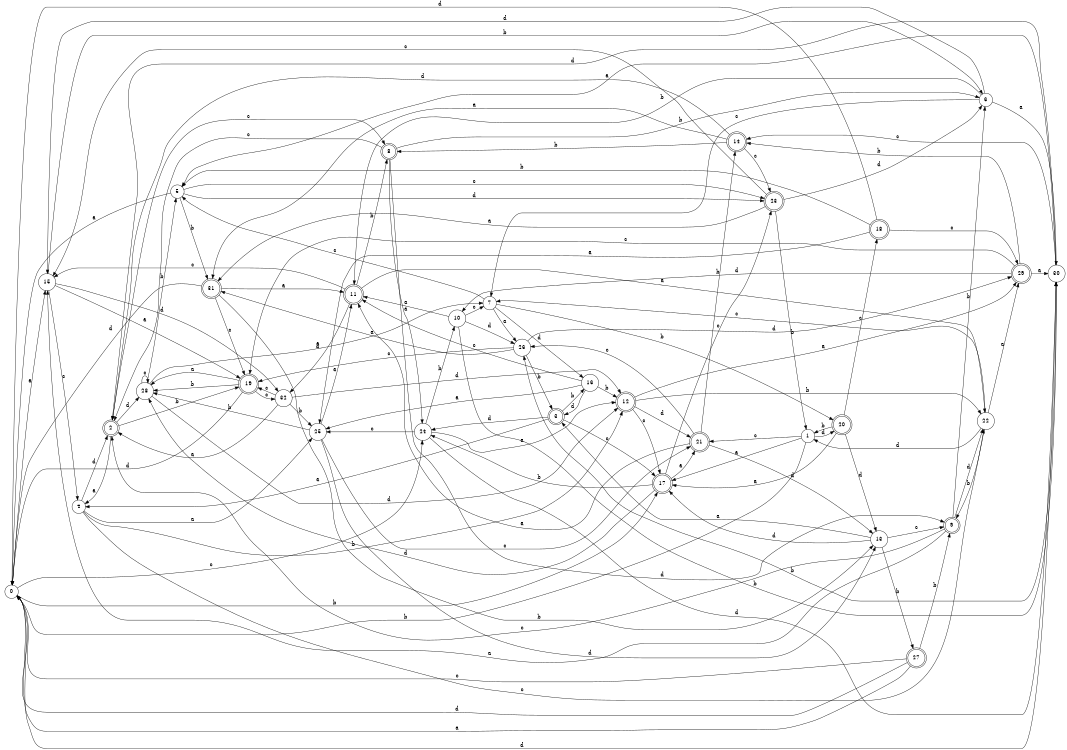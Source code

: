digraph n27_3 {
__start0 [label="" shape="none"];

rankdir=LR;
size="8,5";

s0 [style="filled", color="black", fillcolor="white" shape="circle", label="0"];
s1 [style="filled", color="black", fillcolor="white" shape="circle", label="1"];
s2 [style="rounded,filled", color="black", fillcolor="white" shape="doublecircle", label="2"];
s3 [style="rounded,filled", color="black", fillcolor="white" shape="doublecircle", label="3"];
s4 [style="filled", color="black", fillcolor="white" shape="circle", label="4"];
s5 [style="filled", color="black", fillcolor="white" shape="circle", label="5"];
s6 [style="filled", color="black", fillcolor="white" shape="circle", label="6"];
s7 [style="filled", color="black", fillcolor="white" shape="circle", label="7"];
s8 [style="rounded,filled", color="black", fillcolor="white" shape="doublecircle", label="8"];
s9 [style="rounded,filled", color="black", fillcolor="white" shape="doublecircle", label="9"];
s10 [style="filled", color="black", fillcolor="white" shape="circle", label="10"];
s11 [style="rounded,filled", color="black", fillcolor="white" shape="doublecircle", label="11"];
s12 [style="rounded,filled", color="black", fillcolor="white" shape="doublecircle", label="12"];
s13 [style="filled", color="black", fillcolor="white" shape="circle", label="13"];
s14 [style="rounded,filled", color="black", fillcolor="white" shape="doublecircle", label="14"];
s15 [style="filled", color="black", fillcolor="white" shape="circle", label="15"];
s16 [style="filled", color="black", fillcolor="white" shape="circle", label="16"];
s17 [style="rounded,filled", color="black", fillcolor="white" shape="doublecircle", label="17"];
s18 [style="rounded,filled", color="black", fillcolor="white" shape="doublecircle", label="18"];
s19 [style="rounded,filled", color="black", fillcolor="white" shape="doublecircle", label="19"];
s20 [style="rounded,filled", color="black", fillcolor="white" shape="doublecircle", label="20"];
s21 [style="rounded,filled", color="black", fillcolor="white" shape="doublecircle", label="21"];
s22 [style="filled", color="black", fillcolor="white" shape="circle", label="22"];
s23 [style="rounded,filled", color="black", fillcolor="white" shape="doublecircle", label="23"];
s24 [style="filled", color="black", fillcolor="white" shape="circle", label="24"];
s25 [style="filled", color="black", fillcolor="white" shape="circle", label="25"];
s26 [style="filled", color="black", fillcolor="white" shape="circle", label="26"];
s27 [style="rounded,filled", color="black", fillcolor="white" shape="doublecircle", label="27"];
s28 [style="filled", color="black", fillcolor="white" shape="circle", label="28"];
s29 [style="rounded,filled", color="black", fillcolor="white" shape="doublecircle", label="29"];
s30 [style="filled", color="black", fillcolor="white" shape="circle", label="30"];
s31 [style="rounded,filled", color="black", fillcolor="white" shape="doublecircle", label="31"];
s32 [style="filled", color="black", fillcolor="white" shape="circle", label="32"];
s0 -> s15 [label="a"];
s0 -> s17 [label="b"];
s0 -> s24 [label="c"];
s0 -> s30 [label="d"];
s1 -> s17 [label="a"];
s1 -> s0 [label="b"];
s1 -> s21 [label="c"];
s1 -> s20 [label="d"];
s2 -> s4 [label="a"];
s2 -> s19 [label="b"];
s2 -> s8 [label="c"];
s2 -> s28 [label="d"];
s3 -> s4 [label="a"];
s3 -> s16 [label="b"];
s3 -> s17 [label="c"];
s3 -> s24 [label="d"];
s4 -> s25 [label="a"];
s4 -> s12 [label="b"];
s4 -> s22 [label="c"];
s4 -> s2 [label="d"];
s5 -> s0 [label="a"];
s5 -> s31 [label="b"];
s5 -> s23 [label="c"];
s5 -> s23 [label="d"];
s6 -> s30 [label="a"];
s6 -> s11 [label="b"];
s6 -> s7 [label="c"];
s6 -> s15 [label="d"];
s7 -> s26 [label="a"];
s7 -> s20 [label="b"];
s7 -> s5 [label="c"];
s7 -> s16 [label="d"];
s8 -> s24 [label="a"];
s8 -> s6 [label="b"];
s8 -> s2 [label="c"];
s8 -> s9 [label="d"];
s9 -> s15 [label="a"];
s9 -> s6 [label="b"];
s9 -> s2 [label="c"];
s9 -> s22 [label="d"];
s10 -> s11 [label="a"];
s10 -> s30 [label="b"];
s10 -> s7 [label="c"];
s10 -> s26 [label="d"];
s11 -> s22 [label="a"];
s11 -> s8 [label="b"];
s11 -> s15 [label="c"];
s11 -> s32 [label="d"];
s12 -> s29 [label="a"];
s12 -> s22 [label="b"];
s12 -> s17 [label="c"];
s12 -> s21 [label="d"];
s13 -> s3 [label="a"];
s13 -> s27 [label="b"];
s13 -> s9 [label="c"];
s13 -> s17 [label="d"];
s14 -> s31 [label="a"];
s14 -> s8 [label="b"];
s14 -> s23 [label="c"];
s14 -> s2 [label="d"];
s15 -> s19 [label="a"];
s15 -> s6 [label="b"];
s15 -> s4 [label="c"];
s15 -> s32 [label="d"];
s16 -> s25 [label="a"];
s16 -> s12 [label="b"];
s16 -> s11 [label="c"];
s16 -> s3 [label="d"];
s17 -> s21 [label="a"];
s17 -> s24 [label="b"];
s17 -> s23 [label="c"];
s17 -> s28 [label="d"];
s18 -> s25 [label="a"];
s18 -> s5 [label="b"];
s18 -> s29 [label="c"];
s18 -> s0 [label="d"];
s19 -> s28 [label="a"];
s19 -> s28 [label="b"];
s19 -> s32 [label="c"];
s19 -> s0 [label="d"];
s20 -> s17 [label="a"];
s20 -> s1 [label="b"];
s20 -> s18 [label="c"];
s20 -> s13 [label="d"];
s21 -> s11 [label="a"];
s21 -> s14 [label="b"];
s21 -> s26 [label="c"];
s21 -> s13 [label="d"];
s22 -> s29 [label="a"];
s22 -> s9 [label="b"];
s22 -> s7 [label="c"];
s22 -> s1 [label="d"];
s23 -> s31 [label="a"];
s23 -> s1 [label="b"];
s23 -> s15 [label="c"];
s23 -> s6 [label="d"];
s24 -> s12 [label="a"];
s24 -> s10 [label="b"];
s24 -> s25 [label="c"];
s24 -> s30 [label="d"];
s25 -> s11 [label="a"];
s25 -> s28 [label="b"];
s25 -> s21 [label="c"];
s25 -> s13 [label="d"];
s26 -> s31 [label="a"];
s26 -> s3 [label="b"];
s26 -> s19 [label="c"];
s26 -> s29 [label="d"];
s27 -> s0 [label="a"];
s27 -> s9 [label="b"];
s27 -> s0 [label="c"];
s27 -> s0 [label="d"];
s28 -> s7 [label="a"];
s28 -> s5 [label="b"];
s28 -> s28 [label="c"];
s28 -> s12 [label="d"];
s29 -> s30 [label="a"];
s29 -> s14 [label="b"];
s29 -> s19 [label="c"];
s29 -> s10 [label="d"];
s30 -> s5 [label="a"];
s30 -> s26 [label="b"];
s30 -> s14 [label="c"];
s30 -> s2 [label="d"];
s31 -> s11 [label="a"];
s31 -> s13 [label="b"];
s31 -> s19 [label="c"];
s31 -> s0 [label="d"];
s32 -> s2 [label="a"];
s32 -> s25 [label="b"];
s32 -> s19 [label="c"];
s32 -> s12 [label="d"];

}